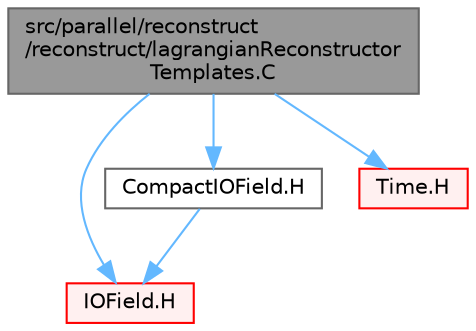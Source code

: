 digraph "src/parallel/reconstruct/reconstruct/lagrangianReconstructorTemplates.C"
{
 // LATEX_PDF_SIZE
  bgcolor="transparent";
  edge [fontname=Helvetica,fontsize=10,labelfontname=Helvetica,labelfontsize=10];
  node [fontname=Helvetica,fontsize=10,shape=box,height=0.2,width=0.4];
  Node1 [id="Node000001",label="src/parallel/reconstruct\l/reconstruct/lagrangianReconstructor\lTemplates.C",height=0.2,width=0.4,color="gray40", fillcolor="grey60", style="filled", fontcolor="black",tooltip=" "];
  Node1 -> Node2 [id="edge1_Node000001_Node000002",color="steelblue1",style="solid",tooltip=" "];
  Node2 [id="Node000002",label="IOField.H",height=0.2,width=0.4,color="red", fillcolor="#FFF0F0", style="filled",URL="$IOField_8H.html",tooltip=" "];
  Node1 -> Node171 [id="edge2_Node000001_Node000171",color="steelblue1",style="solid",tooltip=" "];
  Node171 [id="Node000171",label="CompactIOField.H",height=0.2,width=0.4,color="grey40", fillcolor="white", style="filled",URL="$CompactIOField_8H.html",tooltip=" "];
  Node171 -> Node2 [id="edge3_Node000171_Node000002",color="steelblue1",style="solid",tooltip=" "];
  Node1 -> Node172 [id="edge4_Node000001_Node000172",color="steelblue1",style="solid",tooltip=" "];
  Node172 [id="Node000172",label="Time.H",height=0.2,width=0.4,color="red", fillcolor="#FFF0F0", style="filled",URL="$Time_8H.html",tooltip=" "];
}
